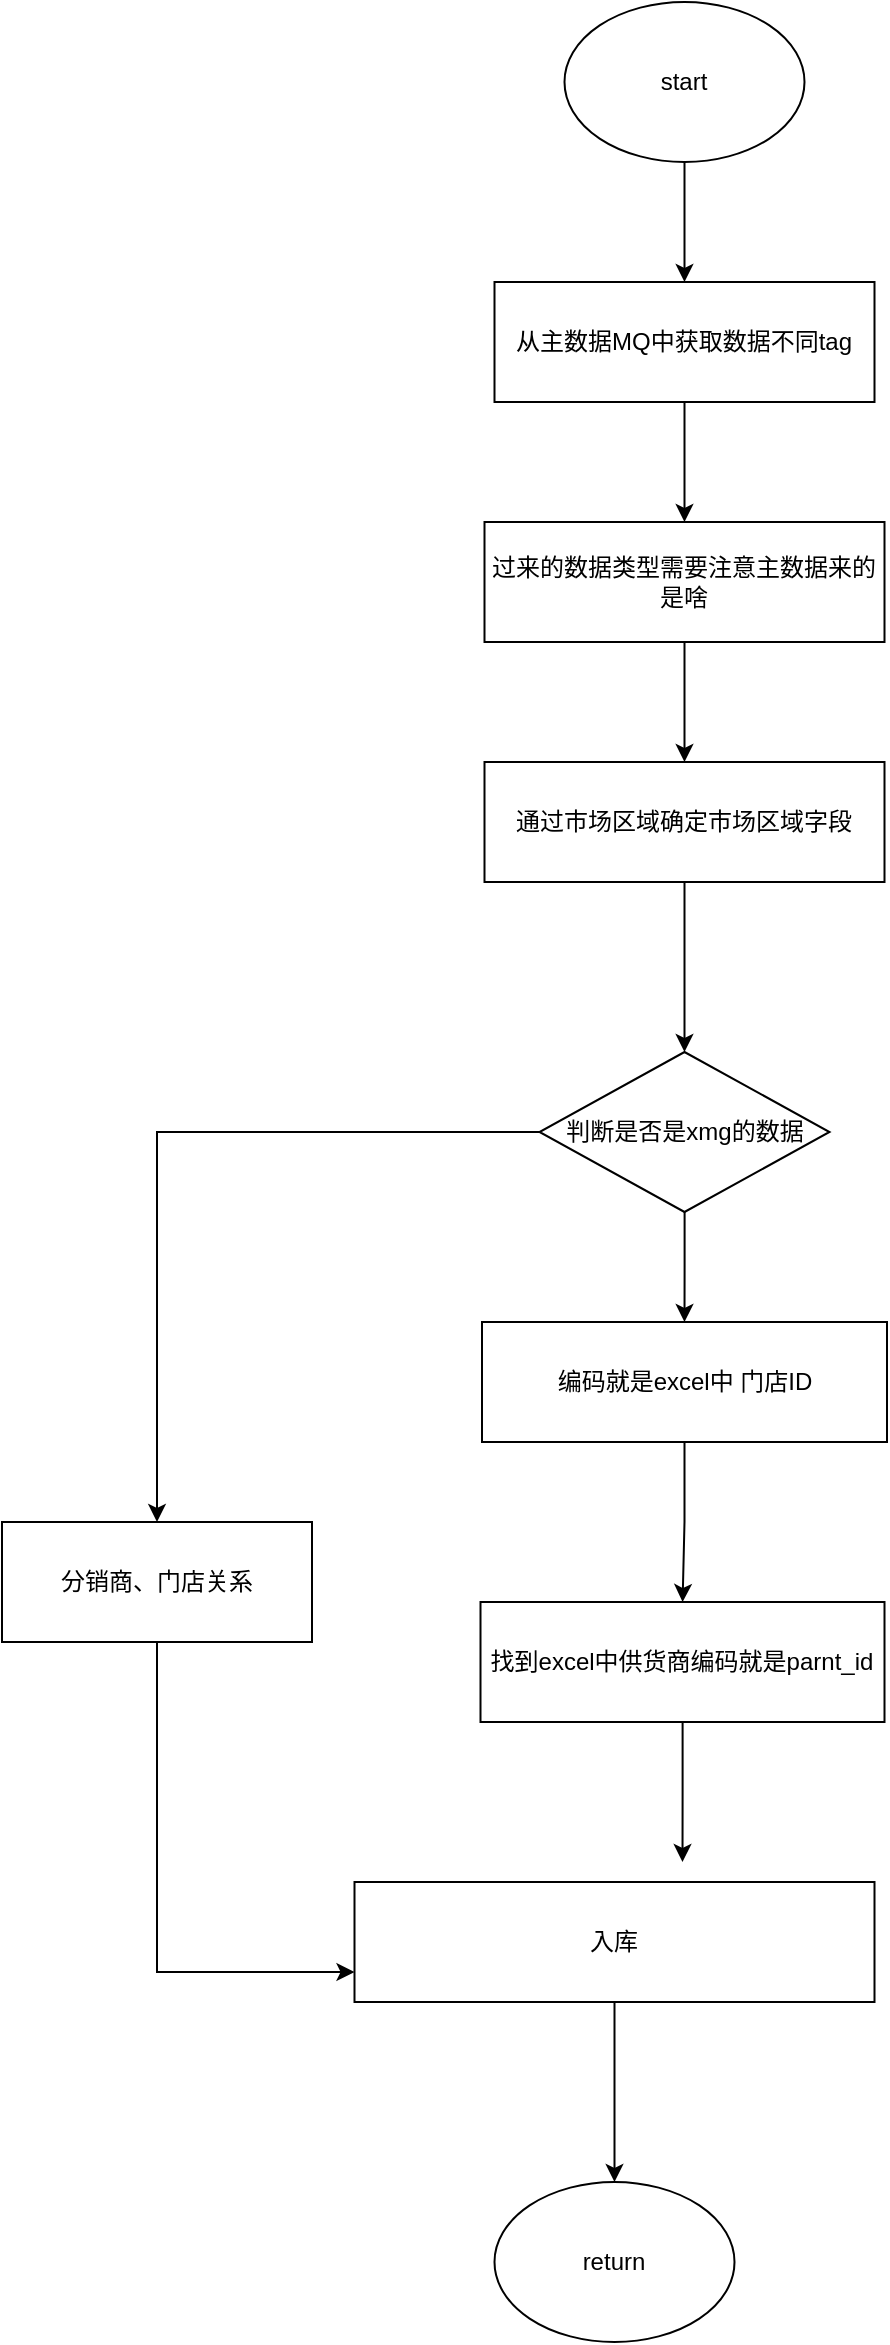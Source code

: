 <mxfile version="15.0.6" type="github">
  <diagram id="PjwngNjyKslsj0M1fMmS" name="Page-1">
    <mxGraphModel dx="1422" dy="762" grid="1" gridSize="10" guides="1" tooltips="1" connect="1" arrows="1" fold="1" page="1" pageScale="1" pageWidth="827" pageHeight="1169" math="0" shadow="0">
      <root>
        <mxCell id="0" />
        <mxCell id="1" parent="0" />
        <mxCell id="lGOCdb_oi6FCQJILwrm9-15" value="" style="edgeStyle=orthogonalEdgeStyle;rounded=0;orthogonalLoop=1;jettySize=auto;html=1;" parent="1" source="lGOCdb_oi6FCQJILwrm9-1" target="lGOCdb_oi6FCQJILwrm9-2" edge="1">
          <mxGeometry relative="1" as="geometry" />
        </mxCell>
        <mxCell id="lGOCdb_oi6FCQJILwrm9-1" value="start" style="ellipse;whiteSpace=wrap;html=1;" parent="1" vertex="1">
          <mxGeometry x="371.25" y="20" width="120" height="80" as="geometry" />
        </mxCell>
        <mxCell id="lGOCdb_oi6FCQJILwrm9-16" value="" style="edgeStyle=orthogonalEdgeStyle;rounded=0;orthogonalLoop=1;jettySize=auto;html=1;" parent="1" source="lGOCdb_oi6FCQJILwrm9-2" target="lGOCdb_oi6FCQJILwrm9-3" edge="1">
          <mxGeometry relative="1" as="geometry" />
        </mxCell>
        <mxCell id="lGOCdb_oi6FCQJILwrm9-2" value="从主数据MQ中获取数据不同tag" style="rounded=0;whiteSpace=wrap;html=1;" parent="1" vertex="1">
          <mxGeometry x="336.25" y="160" width="190" height="60" as="geometry" />
        </mxCell>
        <mxCell id="lGOCdb_oi6FCQJILwrm9-17" value="" style="edgeStyle=orthogonalEdgeStyle;rounded=0;orthogonalLoop=1;jettySize=auto;html=1;" parent="1" source="lGOCdb_oi6FCQJILwrm9-3" target="lGOCdb_oi6FCQJILwrm9-11" edge="1">
          <mxGeometry relative="1" as="geometry" />
        </mxCell>
        <mxCell id="lGOCdb_oi6FCQJILwrm9-3" value="过来的数据类型需要注意主数据来的是啥" style="rounded=0;whiteSpace=wrap;html=1;" parent="1" vertex="1">
          <mxGeometry x="331.25" y="280" width="200" height="60" as="geometry" />
        </mxCell>
        <mxCell id="vSa-zCnCoZ4iDgvjvJ0Z-4" value="" style="edgeStyle=orthogonalEdgeStyle;rounded=0;orthogonalLoop=1;jettySize=auto;html=1;" edge="1" parent="1" source="lGOCdb_oi6FCQJILwrm9-6" target="lGOCdb_oi6FCQJILwrm9-7">
          <mxGeometry relative="1" as="geometry" />
        </mxCell>
        <mxCell id="lGOCdb_oi6FCQJILwrm9-6" value="编码就是excel中 门店ID" style="rounded=0;whiteSpace=wrap;html=1;" parent="1" vertex="1">
          <mxGeometry x="330" y="680" width="202.5" height="60" as="geometry" />
        </mxCell>
        <mxCell id="lGOCdb_oi6FCQJILwrm9-26" style="edgeStyle=orthogonalEdgeStyle;rounded=0;orthogonalLoop=1;jettySize=auto;html=1;" parent="1" source="lGOCdb_oi6FCQJILwrm9-7" edge="1">
          <mxGeometry relative="1" as="geometry">
            <mxPoint x="430.25" y="950" as="targetPoint" />
          </mxGeometry>
        </mxCell>
        <mxCell id="lGOCdb_oi6FCQJILwrm9-7" value="找到excel中供货商编码就是parnt_id" style="rounded=0;whiteSpace=wrap;html=1;" parent="1" vertex="1">
          <mxGeometry x="329.25" y="820" width="202" height="60" as="geometry" />
        </mxCell>
        <mxCell id="lGOCdb_oi6FCQJILwrm9-23" style="edgeStyle=orthogonalEdgeStyle;rounded=0;orthogonalLoop=1;jettySize=auto;html=1;entryX=0.5;entryY=0;entryDx=0;entryDy=0;" parent="1" source="lGOCdb_oi6FCQJILwrm9-8" target="lGOCdb_oi6FCQJILwrm9-14" edge="1">
          <mxGeometry relative="1" as="geometry" />
        </mxCell>
        <mxCell id="vSa-zCnCoZ4iDgvjvJ0Z-3" value="" style="edgeStyle=orthogonalEdgeStyle;rounded=0;orthogonalLoop=1;jettySize=auto;html=1;" edge="1" parent="1" source="lGOCdb_oi6FCQJILwrm9-8" target="lGOCdb_oi6FCQJILwrm9-6">
          <mxGeometry relative="1" as="geometry" />
        </mxCell>
        <mxCell id="lGOCdb_oi6FCQJILwrm9-8" value="判断是否是xmg的数据" style="rhombus;whiteSpace=wrap;html=1;" parent="1" vertex="1">
          <mxGeometry x="358.75" y="545" width="145" height="80" as="geometry" />
        </mxCell>
        <mxCell id="vSa-zCnCoZ4iDgvjvJ0Z-2" value="" style="edgeStyle=orthogonalEdgeStyle;rounded=0;orthogonalLoop=1;jettySize=auto;html=1;" edge="1" parent="1" source="lGOCdb_oi6FCQJILwrm9-11" target="lGOCdb_oi6FCQJILwrm9-8">
          <mxGeometry relative="1" as="geometry" />
        </mxCell>
        <mxCell id="lGOCdb_oi6FCQJILwrm9-11" value="通过市场区域确定市场区域字段" style="rounded=0;whiteSpace=wrap;html=1;" parent="1" vertex="1">
          <mxGeometry x="331.25" y="400" width="200" height="60" as="geometry" />
        </mxCell>
        <mxCell id="lGOCdb_oi6FCQJILwrm9-25" style="edgeStyle=orthogonalEdgeStyle;rounded=0;orthogonalLoop=1;jettySize=auto;html=1;entryX=0;entryY=0.75;entryDx=0;entryDy=0;" parent="1" source="lGOCdb_oi6FCQJILwrm9-14" target="lGOCdb_oi6FCQJILwrm9-24" edge="1">
          <mxGeometry relative="1" as="geometry">
            <Array as="points">
              <mxPoint x="168" y="1005" />
            </Array>
          </mxGeometry>
        </mxCell>
        <mxCell id="lGOCdb_oi6FCQJILwrm9-14" value="分销商、门店关系" style="rounded=0;whiteSpace=wrap;html=1;" parent="1" vertex="1">
          <mxGeometry x="90" y="780" width="155" height="60" as="geometry" />
        </mxCell>
        <mxCell id="lGOCdb_oi6FCQJILwrm9-28" value="" style="edgeStyle=orthogonalEdgeStyle;rounded=0;orthogonalLoop=1;jettySize=auto;html=1;" parent="1" source="lGOCdb_oi6FCQJILwrm9-24" target="lGOCdb_oi6FCQJILwrm9-27" edge="1">
          <mxGeometry relative="1" as="geometry" />
        </mxCell>
        <mxCell id="lGOCdb_oi6FCQJILwrm9-24" value="入库" style="rounded=0;whiteSpace=wrap;html=1;" parent="1" vertex="1">
          <mxGeometry x="266.25" y="960" width="260" height="60" as="geometry" />
        </mxCell>
        <mxCell id="lGOCdb_oi6FCQJILwrm9-27" value="return" style="ellipse;whiteSpace=wrap;html=1;" parent="1" vertex="1">
          <mxGeometry x="336.25" y="1110" width="120" height="80" as="geometry" />
        </mxCell>
      </root>
    </mxGraphModel>
  </diagram>
</mxfile>
